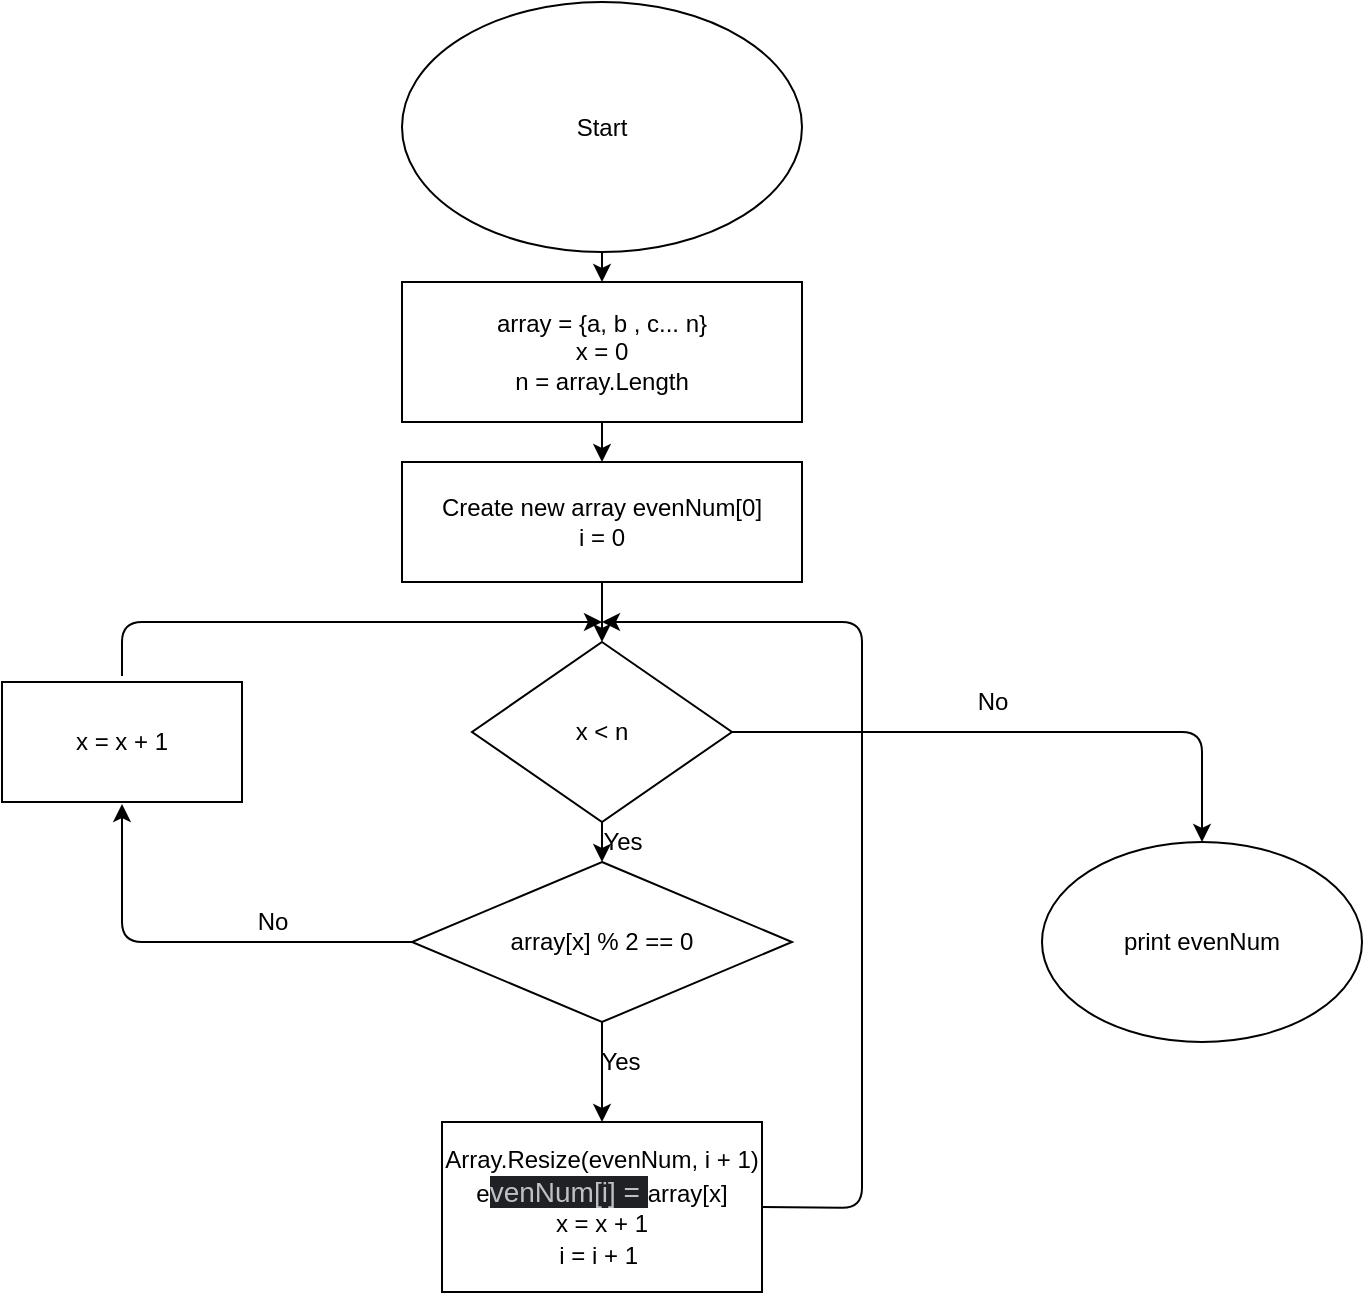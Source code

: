 <mxfile>
    <diagram id="kGJQNP8c8Fx2xXvivrwI" name="Page-1">
        <mxGraphModel dx="1231" dy="670" grid="1" gridSize="10" guides="1" tooltips="1" connect="1" arrows="1" fold="1" page="1" pageScale="1" pageWidth="827" pageHeight="1169" math="0" shadow="0">
            <root>
                <mxCell id="0"/>
                <mxCell id="1" parent="0"/>
                <mxCell id="9" style="edgeStyle=none;html=1;exitX=0.5;exitY=1;exitDx=0;exitDy=0;entryX=0.5;entryY=0;entryDx=0;entryDy=0;" parent="1" source="7" target="8" edge="1">
                    <mxGeometry relative="1" as="geometry"/>
                </mxCell>
                <mxCell id="7" value="Start" style="ellipse;whiteSpace=wrap;html=1;" parent="1" vertex="1">
                    <mxGeometry x="320" y="20" width="200" height="125" as="geometry"/>
                </mxCell>
                <mxCell id="25" style="edgeStyle=none;html=1;entryX=0.5;entryY=0;entryDx=0;entryDy=0;" edge="1" parent="1" source="8" target="22">
                    <mxGeometry relative="1" as="geometry"/>
                </mxCell>
                <mxCell id="8" value="array = {a, b , c... n}&lt;br&gt;x = 0&lt;br&gt;n = array.Length" style="whiteSpace=wrap;html=1;" parent="1" vertex="1">
                    <mxGeometry x="320" y="160" width="200" height="70" as="geometry"/>
                </mxCell>
                <mxCell id="15" style="edgeStyle=none;html=1;entryX=0.5;entryY=0;entryDx=0;entryDy=0;" parent="1" source="10" target="14" edge="1">
                    <mxGeometry relative="1" as="geometry"/>
                </mxCell>
                <mxCell id="10" value="array[x] % 2 == 0" style="rhombus;whiteSpace=wrap;html=1;" parent="1" vertex="1">
                    <mxGeometry x="325" y="450" width="190" height="80" as="geometry"/>
                </mxCell>
                <mxCell id="29" style="edgeStyle=none;html=1;exitX=0;exitY=0.5;exitDx=0;exitDy=0;" edge="1" parent="1" source="10">
                    <mxGeometry relative="1" as="geometry">
                        <mxPoint x="180" y="421" as="targetPoint"/>
                        <Array as="points">
                            <mxPoint x="180" y="490"/>
                            <mxPoint x="180" y="455"/>
                        </Array>
                    </mxGeometry>
                </mxCell>
                <mxCell id="33" style="edgeStyle=none;html=1;exitX=1;exitY=0.5;exitDx=0;exitDy=0;" edge="1" parent="1" source="14">
                    <mxGeometry relative="1" as="geometry">
                        <mxPoint x="420" y="330" as="targetPoint"/>
                        <Array as="points">
                            <mxPoint x="550" y="623"/>
                            <mxPoint x="550" y="330"/>
                        </Array>
                    </mxGeometry>
                </mxCell>
                <mxCell id="14" value="Array.Resize(evenNum, i + 1)&lt;br&gt;e&lt;span style=&quot;color: rgb(189 , 193 , 198) ; font-family: &amp;#34;google sans text&amp;#34; , &amp;#34;arial&amp;#34; , sans-serif ; font-size: 14px ; background-color: rgb(32 , 33 , 36)&quot;&gt;venNum[i] = &lt;/span&gt;array[x]&lt;br&gt;x = x + 1&lt;br&gt;i = i + 1&amp;nbsp;&lt;span style=&quot;color: rgb(189 , 193 , 198) ; font-family: &amp;#34;google sans text&amp;#34; , &amp;#34;arial&amp;#34; , sans-serif ; font-size: 14px ; background-color: rgb(32 , 33 , 36)&quot;&gt;&lt;br&gt;&lt;/span&gt;" style="whiteSpace=wrap;html=1;" parent="1" vertex="1">
                    <mxGeometry x="340" y="580" width="160" height="85" as="geometry"/>
                </mxCell>
                <mxCell id="16" value="print evenNum" style="ellipse;whiteSpace=wrap;html=1;" parent="1" vertex="1">
                    <mxGeometry x="640" y="440" width="160" height="100" as="geometry"/>
                </mxCell>
                <mxCell id="26" style="edgeStyle=none;html=1;" edge="1" parent="1" source="22">
                    <mxGeometry relative="1" as="geometry">
                        <mxPoint x="420" y="340" as="targetPoint"/>
                    </mxGeometry>
                </mxCell>
                <mxCell id="22" value="Create new array evenNum[0]&lt;br&gt;i = 0" style="whiteSpace=wrap;html=1;" vertex="1" parent="1">
                    <mxGeometry x="320" y="250" width="200" height="60" as="geometry"/>
                </mxCell>
                <mxCell id="32" style="edgeStyle=none;html=1;" edge="1" parent="1">
                    <mxGeometry relative="1" as="geometry">
                        <mxPoint x="420" y="330" as="targetPoint"/>
                        <mxPoint x="180" y="357" as="sourcePoint"/>
                        <Array as="points">
                            <mxPoint x="180" y="330"/>
                        </Array>
                    </mxGeometry>
                </mxCell>
                <mxCell id="28" value="x = x + 1" style="whiteSpace=wrap;html=1;" vertex="1" parent="1">
                    <mxGeometry x="120" y="360" width="120" height="60" as="geometry"/>
                </mxCell>
                <mxCell id="30" value="No" style="text;html=1;align=center;verticalAlign=middle;resizable=0;points=[];autosize=1;strokeColor=none;" vertex="1" parent="1">
                    <mxGeometry x="240" y="470" width="30" height="20" as="geometry"/>
                </mxCell>
                <mxCell id="31" value="Yes" style="text;html=1;align=center;verticalAlign=middle;resizable=0;points=[];autosize=1;strokeColor=none;" vertex="1" parent="1">
                    <mxGeometry x="414" y="540" width="30" height="20" as="geometry"/>
                </mxCell>
                <mxCell id="37" style="edgeStyle=none;html=1;entryX=0.5;entryY=0;entryDx=0;entryDy=0;" edge="1" parent="1" source="36" target="10">
                    <mxGeometry relative="1" as="geometry"/>
                </mxCell>
                <mxCell id="39" style="edgeStyle=none;html=1;exitX=1;exitY=0.5;exitDx=0;exitDy=0;entryX=0.5;entryY=0;entryDx=0;entryDy=0;" edge="1" parent="1" source="36" target="16">
                    <mxGeometry relative="1" as="geometry">
                        <mxPoint x="720" y="380" as="targetPoint"/>
                        <Array as="points">
                            <mxPoint x="720" y="385"/>
                        </Array>
                    </mxGeometry>
                </mxCell>
                <mxCell id="36" value="x &amp;lt; n" style="rhombus;whiteSpace=wrap;html=1;" vertex="1" parent="1">
                    <mxGeometry x="355" y="340" width="130" height="90" as="geometry"/>
                </mxCell>
                <mxCell id="38" value="Yes" style="text;html=1;align=center;verticalAlign=middle;resizable=0;points=[];autosize=1;strokeColor=none;" vertex="1" parent="1">
                    <mxGeometry x="415" y="430" width="30" height="20" as="geometry"/>
                </mxCell>
                <mxCell id="40" value="No" style="text;html=1;align=center;verticalAlign=middle;resizable=0;points=[];autosize=1;strokeColor=none;" vertex="1" parent="1">
                    <mxGeometry x="600" y="360" width="30" height="20" as="geometry"/>
                </mxCell>
            </root>
        </mxGraphModel>
    </diagram>
</mxfile>